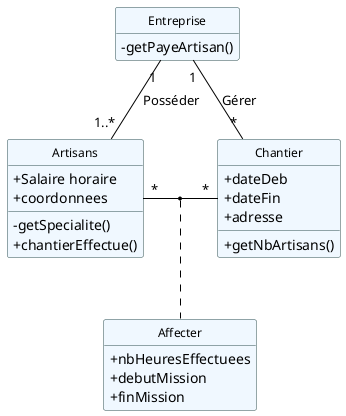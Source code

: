 ---
title: Exercice 2 : Diagramme de classe ({{ date | date('dddd, MMMM Do') }})
---
Réalisez un diagramme de classe correspondant au sujet (attributs et associations uniquement).

---
title: Exercice 3 : méthodes ({{ date | date('dddd, MMMM Do') }})
---
Ajoutez quelques méthodes utiles au cas d'utilisation "Envoyer les payes" comme `getPayeArtisan()` en vous demandant dans quelle classe il faut la mettre.
```plantuml

@startuml

hide circle
hide empty members
hide empty methods

skinparam classAttributeIconSize 0

skinparam roundcorner 5

skinparam class {
    BackgroundColor AliceBlue
    BorderColor DarkSlateGray
    ArrowColor Black
    FontColor Black
    FontSize 12
    FontName Helvetica
}

skinparam arrow {
    MessageAlign center
}

class Entreprise{
    - getPayeArtisan()
}

class Artisans{
    + Salaire horaire
    + coordonnees

    - getSpecialite()
    + chantierEffectue()
}

class Chantier{
    + dateDeb
    + dateFin
    + adresse

    + getNbArtisans()
}

Entreprise "1" -- "1..*" Artisans : Posséder
Entreprise "1" -- "*" Chantier : Gérer

Artisans "*" - "*" Chantier
(Artisans, Chantier) .. Affecter

class Affecter {
    + nbHeuresEffectuees
    + debutMission
    + finMission
}

@enduml
```
